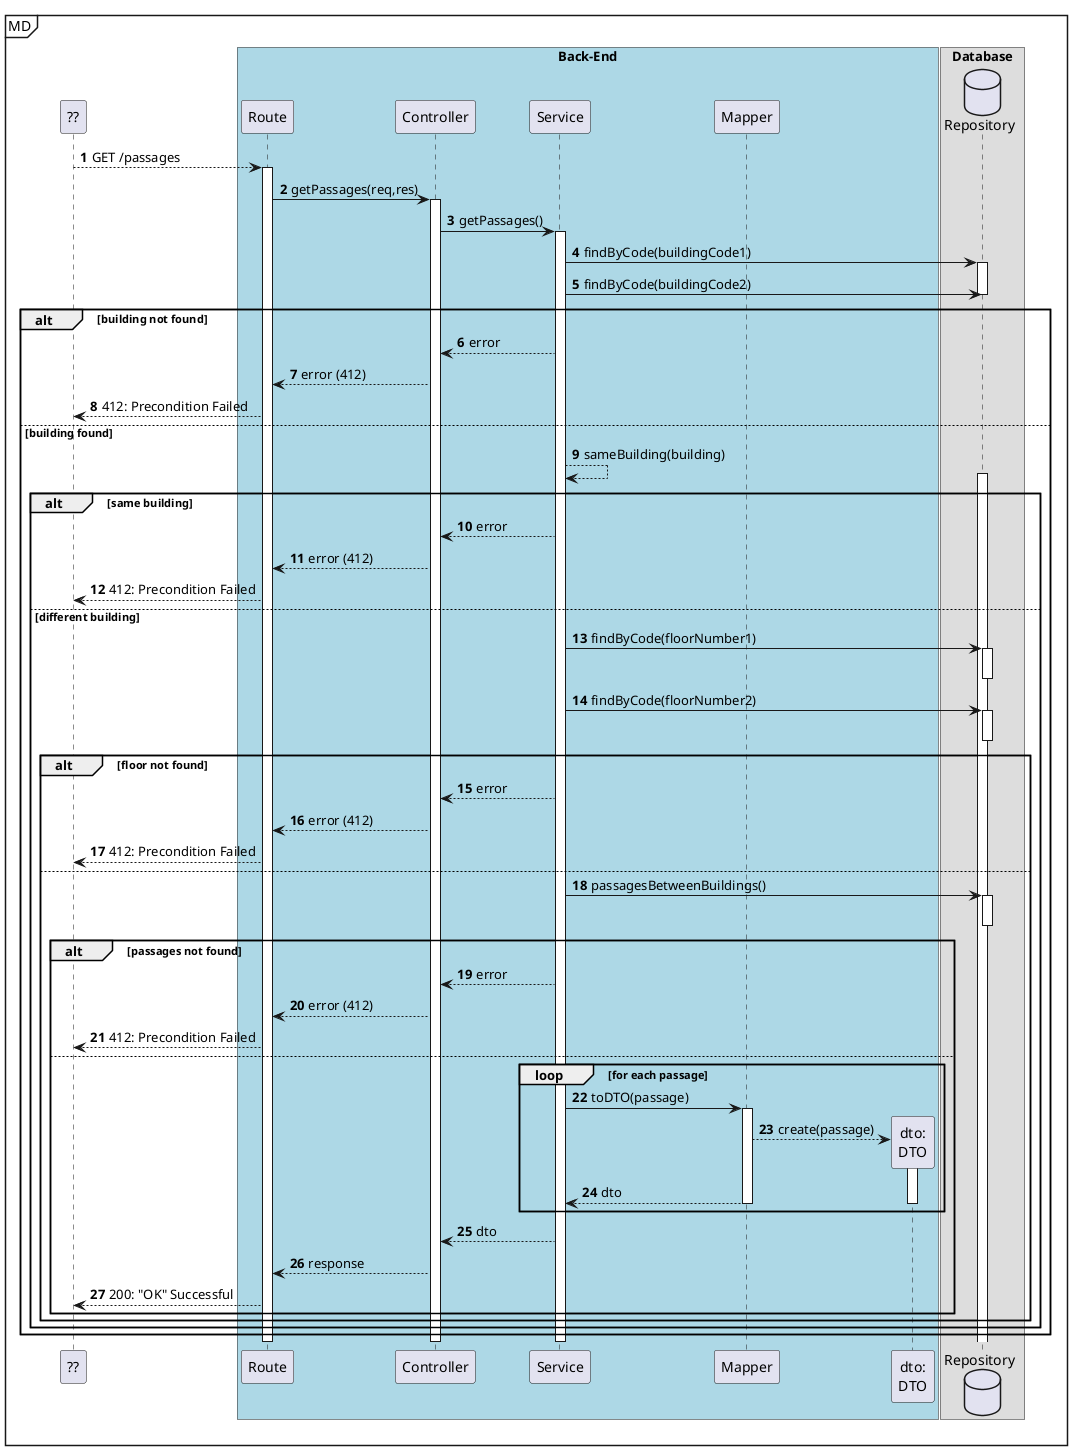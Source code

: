@startuml
autonumber

participant "??" as ui

mainframe MD
box "Back-End" #LightBlue
participant "Route" as r
participant "Controller" as ctrl
participant "Service" as svc

participant "Mapper" as map
participant "dto:\nDTO" as dto
end box

box "Database"
database "Repository" as repo
end box

ui --> r: GET /passages
    activate r
        r -> ctrl : getPassages(req,res)
        activate ctrl
            ctrl -> svc : getPassages()
            activate svc
                svc -> repo : findByCode(buildingCode1)
                activate repo
                    svc -> repo : findByCode(buildingCode2)
                deactivate repo

                alt building not found
                    svc --> ctrl : error
                    ctrl --> r : error (412)
                    ui<--r : 412: Precondition Failed
                else building found

                    svc --> svc: sameBuilding(building)
                    activate repo
                    deactivate repo

                    alt same building
                        svc --> ctrl : error
                        ctrl --> r : error (412)
                        ui<--r : 412: Precondition Failed

                    else different building
                        svc -> repo : findByCode(floorNumber1)
                        activate repo
                        deactivate repo
                        svc -> repo : findByCode(floorNumber2)
                        activate repo
                                                    deactivate repo

                        alt floor not found
                            svc --> ctrl : error
                            ctrl --> r : error (412)
                            ui<--r : 412: Precondition Failed
                        else
                            svc -> repo : passagesBetweenBuildings()
                            activate repo
                            deactivate repo

                        alt passages not found
                            svc --> ctrl : error
                            ctrl --> r : error (412)
                            ui<--r : 412: Precondition Failed
                        else
                            loop for each passage
                                 svc -> map : toDTO(passage)
                                activate map
                                    map --> dto** : create(passage)
                                    activate dto
                                        map --> svc : dto
                                    deactivate dto
                                deactivate map
                            end loop
                                svc --> ctrl : dto
                                ctrl --> r : response
                                ui<-- r : 200: "OK" Successful
                            end
                        end
                    end
                end
            deactivate svc
        deactivate ctrl
    deactivate r

@enduml
